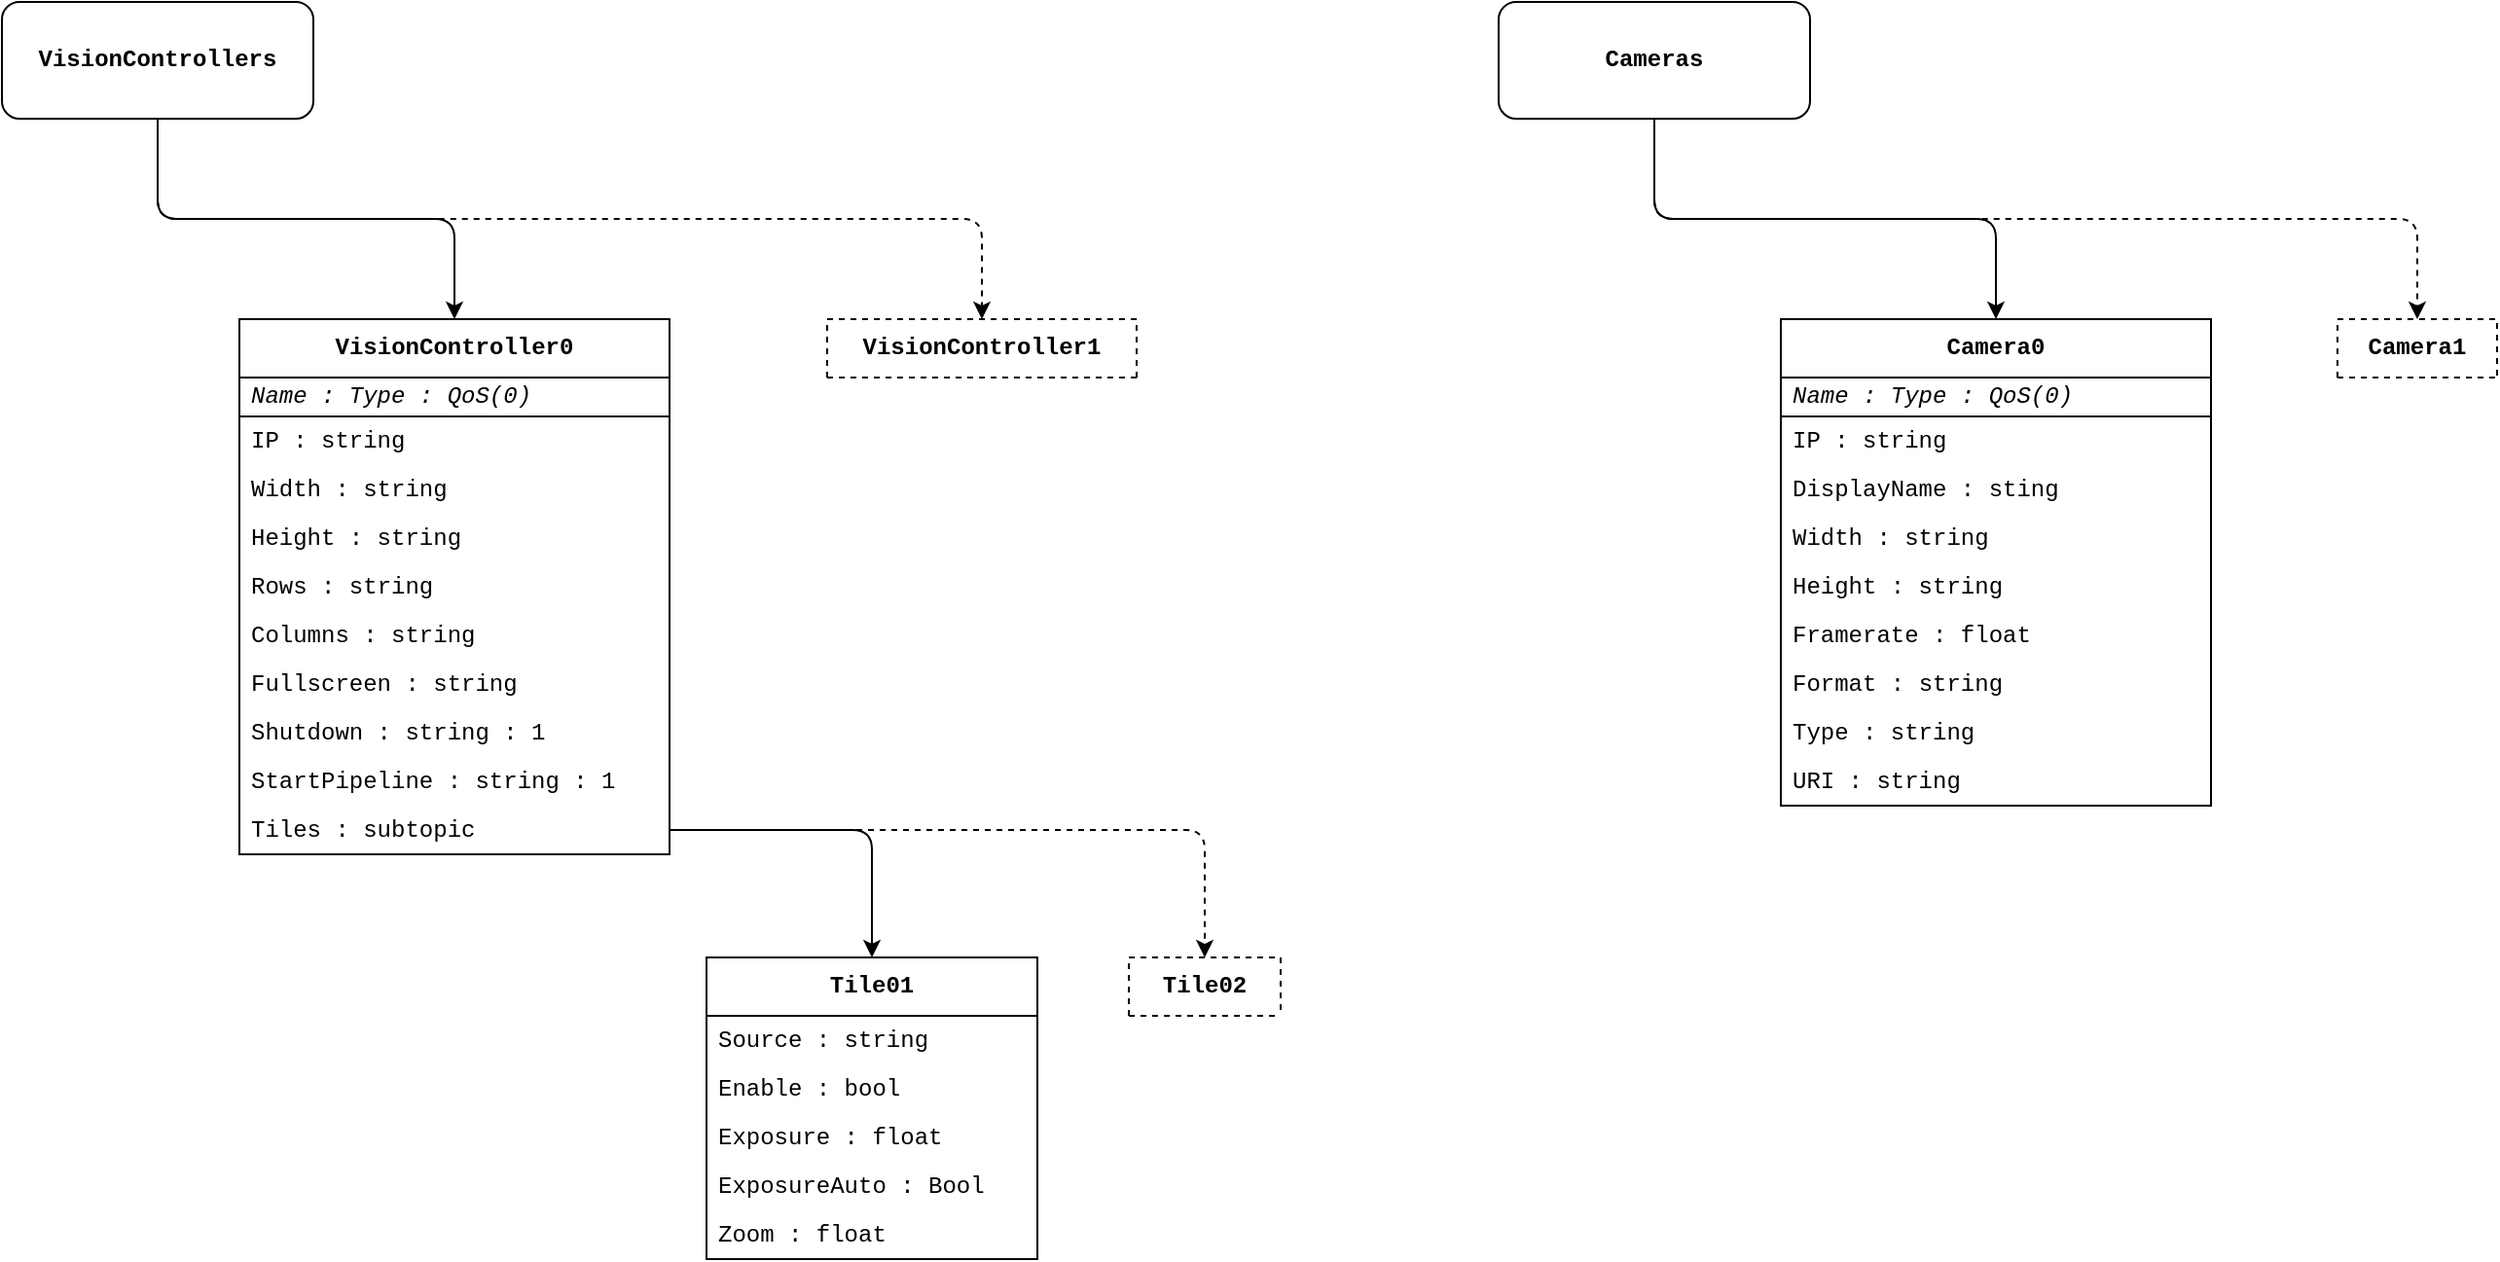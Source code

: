 <mxfile version="26.2.2">
  <diagram name="Page-1" id="keDIMJMIBa1YAYT9MNce">
    <mxGraphModel dx="3189" dy="1829" grid="0" gridSize="10" guides="1" tooltips="1" connect="1" arrows="1" fold="1" page="1" pageScale="1" pageWidth="850" pageHeight="1100" math="0" shadow="0">
      <root>
        <mxCell id="0" />
        <mxCell id="1" parent="0" />
        <mxCell id="Kqjzl2TDRlwjued_YIGv-12" style="edgeStyle=orthogonalEdgeStyle;rounded=1;orthogonalLoop=1;jettySize=auto;html=1;exitX=0.5;exitY=1;exitDx=0;exitDy=0;entryX=0.5;entryY=0;entryDx=0;entryDy=0;comic=0;fontFamily=Courier New;curved=0;" edge="1" parent="1" source="Kqjzl2TDRlwjued_YIGv-4" target="Kqjzl2TDRlwjued_YIGv-8">
          <mxGeometry relative="1" as="geometry" />
        </mxCell>
        <mxCell id="Kqjzl2TDRlwjued_YIGv-41" style="edgeStyle=orthogonalEdgeStyle;rounded=1;orthogonalLoop=1;jettySize=auto;html=1;exitX=0.5;exitY=1;exitDx=0;exitDy=0;entryX=0.5;entryY=0;entryDx=0;entryDy=0;dashed=1;curved=0;" edge="1" parent="1" source="Kqjzl2TDRlwjued_YIGv-4" target="Kqjzl2TDRlwjued_YIGv-28">
          <mxGeometry relative="1" as="geometry" />
        </mxCell>
        <mxCell id="Kqjzl2TDRlwjued_YIGv-4" value="&lt;b&gt;VisionControllers&lt;/b&gt;" style="rounded=1;whiteSpace=wrap;html=1;comic=0;jiggle=1;fontFamily=Courier New;enumerate=0;perimeter=rhombusPerimeter;" vertex="1" parent="1">
          <mxGeometry x="130" y="90" width="160" height="60" as="geometry" />
        </mxCell>
        <mxCell id="Kqjzl2TDRlwjued_YIGv-8" value="&lt;b&gt;VisionController0&lt;/b&gt;" style="swimlane;fontStyle=0;childLayout=stackLayout;horizontal=1;startSize=30;horizontalStack=0;resizeParent=1;resizeParentMax=0;resizeLast=0;collapsible=1;marginBottom=0;whiteSpace=wrap;html=1;comic=0;jiggle=1;enumerate=0;perimeter=rhombusPerimeter;arcSize=15;absoluteArcSize=0;fontFamily=Courier New;" vertex="1" parent="1">
          <mxGeometry x="252" y="253" width="221" height="275" as="geometry">
            <mxRectangle x="370" y="220" width="60" height="30" as="alternateBounds" />
          </mxGeometry>
        </mxCell>
        <mxCell id="Kqjzl2TDRlwjued_YIGv-18" value="&lt;i&gt;Name : Type : QoS(0)&lt;/i&gt;" style="text;strokeColor=default;fillColor=none;align=left;verticalAlign=middle;spacingLeft=4;spacingRight=4;overflow=hidden;points=[[0,0.5],[1,0.5]];portConstraint=eastwest;rotatable=0;whiteSpace=wrap;html=1;enumerate=0;comic=0;jiggle=1;perimeter=rhombusPerimeter;fontFamily=Courier New;" vertex="1" parent="Kqjzl2TDRlwjued_YIGv-8">
          <mxGeometry y="30" width="221" height="20" as="geometry" />
        </mxCell>
        <mxCell id="Kqjzl2TDRlwjued_YIGv-9" value="IP : string" style="text;strokeColor=none;fillColor=none;align=left;verticalAlign=middle;spacingLeft=4;spacingRight=4;overflow=hidden;points=[[0,0.5],[1,0.5]];portConstraint=eastwest;rotatable=0;whiteSpace=wrap;html=1;enumerate=0;comic=0;jiggle=1;perimeter=rhombusPerimeter;fontFamily=Courier New;" vertex="1" parent="Kqjzl2TDRlwjued_YIGv-8">
          <mxGeometry y="50" width="221" height="25" as="geometry" />
        </mxCell>
        <mxCell id="Kqjzl2TDRlwjued_YIGv-10" value="Width : string" style="text;strokeColor=none;fillColor=none;align=left;verticalAlign=middle;spacingLeft=4;spacingRight=4;overflow=hidden;points=[[0,0.5],[1,0.5]];portConstraint=eastwest;rotatable=0;whiteSpace=wrap;html=1;enumerate=0;comic=0;jiggle=1;perimeter=rhombusPerimeter;fontFamily=Courier New;" vertex="1" parent="Kqjzl2TDRlwjued_YIGv-8">
          <mxGeometry y="75" width="221" height="25" as="geometry" />
        </mxCell>
        <mxCell id="Kqjzl2TDRlwjued_YIGv-11" value="Height : string" style="text;strokeColor=none;fillColor=none;align=left;verticalAlign=middle;spacingLeft=4;spacingRight=4;overflow=hidden;points=[[0,0.5],[1,0.5]];portConstraint=eastwest;rotatable=0;whiteSpace=wrap;html=1;enumerate=0;comic=0;jiggle=1;perimeter=rhombusPerimeter;fontFamily=Courier New;" vertex="1" parent="Kqjzl2TDRlwjued_YIGv-8">
          <mxGeometry y="100" width="221" height="25" as="geometry" />
        </mxCell>
        <mxCell id="Kqjzl2TDRlwjued_YIGv-13" value="&lt;div&gt;&lt;span style=&quot;background-color: transparent; color: light-dark(rgb(0, 0, 0), rgb(255, 255, 255));&quot;&gt;Rows&amp;nbsp;&lt;/span&gt;&lt;span style=&quot;background-color: transparent; color: light-dark(rgb(0, 0, 0), rgb(255, 255, 255));&quot;&gt;: string&lt;/span&gt;&lt;/div&gt;" style="text;strokeColor=none;fillColor=none;align=left;verticalAlign=middle;spacingLeft=4;spacingRight=4;overflow=hidden;points=[[0,0.5],[1,0.5]];portConstraint=eastwest;rotatable=0;whiteSpace=wrap;html=1;enumerate=0;comic=0;jiggle=1;perimeter=rhombusPerimeter;fontFamily=Courier New;" vertex="1" parent="Kqjzl2TDRlwjued_YIGv-8">
          <mxGeometry y="125" width="221" height="25" as="geometry" />
        </mxCell>
        <mxCell id="Kqjzl2TDRlwjued_YIGv-14" value="Columns : string" style="text;strokeColor=none;fillColor=none;align=left;verticalAlign=middle;spacingLeft=4;spacingRight=4;overflow=hidden;points=[[0,0.5],[1,0.5]];portConstraint=eastwest;rotatable=0;whiteSpace=wrap;html=1;enumerate=0;comic=0;jiggle=1;perimeter=rhombusPerimeter;fontFamily=Courier New;" vertex="1" parent="Kqjzl2TDRlwjued_YIGv-8">
          <mxGeometry y="150" width="221" height="25" as="geometry" />
        </mxCell>
        <mxCell id="Kqjzl2TDRlwjued_YIGv-15" value="Fullscreen : string" style="text;strokeColor=none;fillColor=none;align=left;verticalAlign=middle;spacingLeft=4;spacingRight=4;overflow=hidden;points=[[0,0.5],[1,0.5]];portConstraint=eastwest;rotatable=0;whiteSpace=wrap;html=1;enumerate=0;comic=0;jiggle=1;perimeter=rhombusPerimeter;fontFamily=Courier New;" vertex="1" parent="Kqjzl2TDRlwjued_YIGv-8">
          <mxGeometry y="175" width="221" height="25" as="geometry" />
        </mxCell>
        <mxCell id="Kqjzl2TDRlwjued_YIGv-16" value="Shutdown : string : 1" style="text;strokeColor=none;fillColor=none;align=left;verticalAlign=middle;spacingLeft=4;spacingRight=4;overflow=hidden;points=[[0,0.5],[1,0.5]];portConstraint=eastwest;rotatable=0;whiteSpace=wrap;html=1;enumerate=0;comic=0;jiggle=1;perimeter=rhombusPerimeter;fontFamily=Courier New;" vertex="1" parent="Kqjzl2TDRlwjued_YIGv-8">
          <mxGeometry y="200" width="221" height="25" as="geometry" />
        </mxCell>
        <mxCell id="Kqjzl2TDRlwjued_YIGv-17" value="StartPipeline : string : 1" style="text;strokeColor=none;fillColor=none;align=left;verticalAlign=middle;spacingLeft=4;spacingRight=4;overflow=hidden;points=[[0,0.5],[1,0.5]];portConstraint=eastwest;rotatable=0;whiteSpace=wrap;html=1;enumerate=0;comic=0;jiggle=1;perimeter=rhombusPerimeter;fontFamily=Courier New;" vertex="1" parent="Kqjzl2TDRlwjued_YIGv-8">
          <mxGeometry y="225" width="221" height="25" as="geometry" />
        </mxCell>
        <mxCell id="Kqjzl2TDRlwjued_YIGv-20" value="Tiles : subtopic" style="text;strokeColor=none;fillColor=none;align=left;verticalAlign=middle;spacingLeft=4;spacingRight=4;overflow=hidden;points=[[0,0.5],[1,0.5]];portConstraint=eastwest;rotatable=0;whiteSpace=wrap;html=1;enumerate=0;comic=0;jiggle=1;perimeter=rhombusPerimeter;fontFamily=Courier New;" vertex="1" parent="Kqjzl2TDRlwjued_YIGv-8">
          <mxGeometry y="250" width="221" height="25" as="geometry" />
        </mxCell>
        <mxCell id="Kqjzl2TDRlwjued_YIGv-22" value="Tile01" style="swimlane;fontStyle=1;childLayout=stackLayout;horizontal=1;startSize=30;horizontalStack=0;resizeParent=1;resizeParentMax=0;resizeLast=0;collapsible=1;marginBottom=0;whiteSpace=wrap;html=1;comic=0;fontFamily=Courier New;" vertex="1" parent="1">
          <mxGeometry x="492" y="581" width="170" height="155" as="geometry" />
        </mxCell>
        <mxCell id="Kqjzl2TDRlwjued_YIGv-23" value="Source : string" style="text;strokeColor=none;fillColor=none;align=left;verticalAlign=middle;spacingLeft=4;spacingRight=4;overflow=hidden;points=[[0,0.5],[1,0.5]];portConstraint=eastwest;rotatable=0;whiteSpace=wrap;html=1;comic=0;fontFamily=Courier New;" vertex="1" parent="Kqjzl2TDRlwjued_YIGv-22">
          <mxGeometry y="30" width="170" height="25" as="geometry" />
        </mxCell>
        <mxCell id="Kqjzl2TDRlwjued_YIGv-24" value="Enable : bool" style="text;strokeColor=none;fillColor=none;align=left;verticalAlign=middle;spacingLeft=4;spacingRight=4;overflow=hidden;points=[[0,0.5],[1,0.5]];portConstraint=eastwest;rotatable=0;whiteSpace=wrap;html=1;comic=0;fontFamily=Courier New;" vertex="1" parent="Kqjzl2TDRlwjued_YIGv-22">
          <mxGeometry y="55" width="170" height="25" as="geometry" />
        </mxCell>
        <mxCell id="Kqjzl2TDRlwjued_YIGv-25" value="Exposure : float" style="text;strokeColor=none;fillColor=none;align=left;verticalAlign=middle;spacingLeft=4;spacingRight=4;overflow=hidden;points=[[0,0.5],[1,0.5]];portConstraint=eastwest;rotatable=0;whiteSpace=wrap;html=1;comic=0;fontFamily=Courier New;" vertex="1" parent="Kqjzl2TDRlwjued_YIGv-22">
          <mxGeometry y="80" width="170" height="25" as="geometry" />
        </mxCell>
        <mxCell id="Kqjzl2TDRlwjued_YIGv-26" value="ExposureAuto : Bool" style="text;strokeColor=none;fillColor=none;align=left;verticalAlign=middle;spacingLeft=4;spacingRight=4;overflow=hidden;points=[[0,0.5],[1,0.5]];portConstraint=eastwest;rotatable=0;whiteSpace=wrap;html=1;comic=0;fontFamily=Courier New;" vertex="1" parent="Kqjzl2TDRlwjued_YIGv-22">
          <mxGeometry y="105" width="170" height="25" as="geometry" />
        </mxCell>
        <mxCell id="Kqjzl2TDRlwjued_YIGv-27" value="Zoom : float" style="text;strokeColor=none;fillColor=none;align=left;verticalAlign=middle;spacingLeft=4;spacingRight=4;overflow=hidden;points=[[0,0.5],[1,0.5]];portConstraint=eastwest;rotatable=0;whiteSpace=wrap;html=1;comic=0;fontFamily=Courier New;" vertex="1" parent="Kqjzl2TDRlwjued_YIGv-22">
          <mxGeometry y="130" width="170" height="25" as="geometry" />
        </mxCell>
        <mxCell id="Kqjzl2TDRlwjued_YIGv-21" style="edgeStyle=orthogonalEdgeStyle;rounded=1;orthogonalLoop=1;jettySize=auto;html=1;exitX=1;exitY=0.5;exitDx=0;exitDy=0;entryX=0.5;entryY=0;entryDx=0;entryDy=0;comic=0;fontFamily=Courier New;curved=0;" edge="1" parent="1" source="Kqjzl2TDRlwjued_YIGv-20" target="Kqjzl2TDRlwjued_YIGv-22">
          <mxGeometry relative="1" as="geometry">
            <mxPoint x="520" y="520" as="targetPoint" />
          </mxGeometry>
        </mxCell>
        <mxCell id="Kqjzl2TDRlwjued_YIGv-28" value="VisionController1" style="swimlane;fontStyle=1;childLayout=stackLayout;horizontal=1;startSize=30;horizontalStack=0;resizeParent=1;resizeParentMax=0;resizeLast=0;collapsible=1;marginBottom=0;whiteSpace=wrap;html=1;dashed=1;fontFamily=Courier New;" vertex="1" collapsed="1" parent="1">
          <mxGeometry x="554" y="253" width="159" height="30" as="geometry">
            <mxRectangle x="554" y="253" width="140" height="120" as="alternateBounds" />
          </mxGeometry>
        </mxCell>
        <mxCell id="Kqjzl2TDRlwjued_YIGv-29" value="Item 1" style="text;strokeColor=none;fillColor=none;align=left;verticalAlign=middle;spacingLeft=4;spacingRight=4;overflow=hidden;points=[[0,0.5],[1,0.5]];portConstraint=eastwest;rotatable=0;whiteSpace=wrap;html=1;" vertex="1" parent="Kqjzl2TDRlwjued_YIGv-28">
          <mxGeometry y="30" width="140" height="30" as="geometry" />
        </mxCell>
        <mxCell id="Kqjzl2TDRlwjued_YIGv-30" value="Item 2" style="text;strokeColor=none;fillColor=none;align=left;verticalAlign=middle;spacingLeft=4;spacingRight=4;overflow=hidden;points=[[0,0.5],[1,0.5]];portConstraint=eastwest;rotatable=0;whiteSpace=wrap;html=1;" vertex="1" parent="Kqjzl2TDRlwjued_YIGv-28">
          <mxGeometry y="60" width="140" height="30" as="geometry" />
        </mxCell>
        <mxCell id="Kqjzl2TDRlwjued_YIGv-31" value="Item 3" style="text;strokeColor=none;fillColor=none;align=left;verticalAlign=middle;spacingLeft=4;spacingRight=4;overflow=hidden;points=[[0,0.5],[1,0.5]];portConstraint=eastwest;rotatable=0;whiteSpace=wrap;html=1;" vertex="1" parent="Kqjzl2TDRlwjued_YIGv-28">
          <mxGeometry y="90" width="140" height="30" as="geometry" />
        </mxCell>
        <mxCell id="Kqjzl2TDRlwjued_YIGv-32" value="Tile02" style="swimlane;fontStyle=1;childLayout=stackLayout;horizontal=1;startSize=30;horizontalStack=0;resizeParent=1;resizeParentMax=0;resizeLast=0;collapsible=1;marginBottom=0;whiteSpace=wrap;html=1;comic=0;fontFamily=Courier New;dashed=1;" vertex="1" collapsed="1" parent="1">
          <mxGeometry x="709" y="581" width="78" height="30" as="geometry">
            <mxRectangle x="709" y="581" width="170" height="155" as="alternateBounds" />
          </mxGeometry>
        </mxCell>
        <mxCell id="Kqjzl2TDRlwjued_YIGv-33" value="Source : string" style="text;strokeColor=none;fillColor=none;align=left;verticalAlign=middle;spacingLeft=4;spacingRight=4;overflow=hidden;points=[[0,0.5],[1,0.5]];portConstraint=eastwest;rotatable=0;whiteSpace=wrap;html=1;comic=0;fontFamily=Courier New;" vertex="1" parent="Kqjzl2TDRlwjued_YIGv-32">
          <mxGeometry y="30" width="170" height="25" as="geometry" />
        </mxCell>
        <mxCell id="Kqjzl2TDRlwjued_YIGv-34" value="Enable : bool" style="text;strokeColor=none;fillColor=none;align=left;verticalAlign=middle;spacingLeft=4;spacingRight=4;overflow=hidden;points=[[0,0.5],[1,0.5]];portConstraint=eastwest;rotatable=0;whiteSpace=wrap;html=1;comic=0;fontFamily=Courier New;" vertex="1" parent="Kqjzl2TDRlwjued_YIGv-32">
          <mxGeometry y="55" width="170" height="25" as="geometry" />
        </mxCell>
        <mxCell id="Kqjzl2TDRlwjued_YIGv-35" value="Exposure : float" style="text;strokeColor=none;fillColor=none;align=left;verticalAlign=middle;spacingLeft=4;spacingRight=4;overflow=hidden;points=[[0,0.5],[1,0.5]];portConstraint=eastwest;rotatable=0;whiteSpace=wrap;html=1;comic=0;fontFamily=Courier New;" vertex="1" parent="Kqjzl2TDRlwjued_YIGv-32">
          <mxGeometry y="80" width="170" height="25" as="geometry" />
        </mxCell>
        <mxCell id="Kqjzl2TDRlwjued_YIGv-36" value="ExposureAuto : Bool" style="text;strokeColor=none;fillColor=none;align=left;verticalAlign=middle;spacingLeft=4;spacingRight=4;overflow=hidden;points=[[0,0.5],[1,0.5]];portConstraint=eastwest;rotatable=0;whiteSpace=wrap;html=1;comic=0;fontFamily=Courier New;" vertex="1" parent="Kqjzl2TDRlwjued_YIGv-32">
          <mxGeometry y="105" width="170" height="25" as="geometry" />
        </mxCell>
        <mxCell id="Kqjzl2TDRlwjued_YIGv-37" value="Zoom : float" style="text;strokeColor=none;fillColor=none;align=left;verticalAlign=middle;spacingLeft=4;spacingRight=4;overflow=hidden;points=[[0,0.5],[1,0.5]];portConstraint=eastwest;rotatable=0;whiteSpace=wrap;html=1;comic=0;fontFamily=Courier New;" vertex="1" parent="Kqjzl2TDRlwjued_YIGv-32">
          <mxGeometry y="130" width="170" height="25" as="geometry" />
        </mxCell>
        <mxCell id="Kqjzl2TDRlwjued_YIGv-38" style="edgeStyle=orthogonalEdgeStyle;rounded=1;orthogonalLoop=1;jettySize=auto;html=1;dashed=1;exitX=1;exitY=0.5;exitDx=0;exitDy=0;curved=0;" edge="1" parent="1" source="Kqjzl2TDRlwjued_YIGv-20" target="Kqjzl2TDRlwjued_YIGv-32">
          <mxGeometry relative="1" as="geometry">
            <mxPoint x="675" y="516" as="sourcePoint" />
          </mxGeometry>
        </mxCell>
        <mxCell id="Kqjzl2TDRlwjued_YIGv-54" style="edgeStyle=orthogonalEdgeStyle;rounded=1;orthogonalLoop=1;jettySize=auto;html=1;exitX=0.5;exitY=1;exitDx=0;exitDy=0;curved=0;" edge="1" parent="1" source="Kqjzl2TDRlwjued_YIGv-42" target="Kqjzl2TDRlwjued_YIGv-43">
          <mxGeometry relative="1" as="geometry" />
        </mxCell>
        <mxCell id="Kqjzl2TDRlwjued_YIGv-68" style="edgeStyle=orthogonalEdgeStyle;rounded=1;orthogonalLoop=1;jettySize=auto;html=1;exitX=0.5;exitY=1;exitDx=0;exitDy=0;dashed=1;curved=0;" edge="1" parent="1" source="Kqjzl2TDRlwjued_YIGv-42" target="Kqjzl2TDRlwjued_YIGv-56">
          <mxGeometry relative="1" as="geometry" />
        </mxCell>
        <mxCell id="Kqjzl2TDRlwjued_YIGv-42" value="&lt;b&gt;Cameras&lt;/b&gt;" style="rounded=1;whiteSpace=wrap;html=1;comic=0;jiggle=1;fontFamily=Courier New;enumerate=0;perimeter=rhombusPerimeter;" vertex="1" parent="1">
          <mxGeometry x="899" y="90" width="160" height="60" as="geometry" />
        </mxCell>
        <mxCell id="Kqjzl2TDRlwjued_YIGv-43" value="&lt;b&gt;Camera0&lt;/b&gt;" style="swimlane;fontStyle=0;childLayout=stackLayout;horizontal=1;startSize=30;horizontalStack=0;resizeParent=1;resizeParentMax=0;resizeLast=0;collapsible=1;marginBottom=0;whiteSpace=wrap;html=1;comic=0;jiggle=1;enumerate=0;perimeter=rhombusPerimeter;arcSize=15;absoluteArcSize=0;fontFamily=Courier New;" vertex="1" parent="1">
          <mxGeometry x="1044" y="253" width="221" height="250" as="geometry">
            <mxRectangle x="370" y="220" width="60" height="30" as="alternateBounds" />
          </mxGeometry>
        </mxCell>
        <mxCell id="Kqjzl2TDRlwjued_YIGv-44" value="&lt;i&gt;Name : Type : QoS(0)&lt;/i&gt;" style="text;strokeColor=default;fillColor=none;align=left;verticalAlign=middle;spacingLeft=4;spacingRight=4;overflow=hidden;points=[[0,0.5],[1,0.5]];portConstraint=eastwest;rotatable=0;whiteSpace=wrap;html=1;enumerate=0;comic=0;jiggle=1;perimeter=rhombusPerimeter;fontFamily=Courier New;" vertex="1" parent="Kqjzl2TDRlwjued_YIGv-43">
          <mxGeometry y="30" width="221" height="20" as="geometry" />
        </mxCell>
        <mxCell id="Kqjzl2TDRlwjued_YIGv-45" value="IP : string" style="text;strokeColor=none;fillColor=none;align=left;verticalAlign=middle;spacingLeft=4;spacingRight=4;overflow=hidden;points=[[0,0.5],[1,0.5]];portConstraint=eastwest;rotatable=0;whiteSpace=wrap;html=1;enumerate=0;comic=0;jiggle=1;perimeter=rhombusPerimeter;fontFamily=Courier New;" vertex="1" parent="Kqjzl2TDRlwjued_YIGv-43">
          <mxGeometry y="50" width="221" height="25" as="geometry" />
        </mxCell>
        <mxCell id="Kqjzl2TDRlwjued_YIGv-53" value="DisplayName : sting" style="text;strokeColor=none;fillColor=none;align=left;verticalAlign=middle;spacingLeft=4;spacingRight=4;overflow=hidden;points=[[0,0.5],[1,0.5]];portConstraint=eastwest;rotatable=0;whiteSpace=wrap;html=1;enumerate=0;comic=0;jiggle=1;perimeter=rhombusPerimeter;fontFamily=Courier New;" vertex="1" parent="Kqjzl2TDRlwjued_YIGv-43">
          <mxGeometry y="75" width="221" height="25" as="geometry" />
        </mxCell>
        <mxCell id="Kqjzl2TDRlwjued_YIGv-46" value="Width : string" style="text;strokeColor=none;fillColor=none;align=left;verticalAlign=middle;spacingLeft=4;spacingRight=4;overflow=hidden;points=[[0,0.5],[1,0.5]];portConstraint=eastwest;rotatable=0;whiteSpace=wrap;html=1;enumerate=0;comic=0;jiggle=1;perimeter=rhombusPerimeter;fontFamily=Courier New;" vertex="1" parent="Kqjzl2TDRlwjued_YIGv-43">
          <mxGeometry y="100" width="221" height="25" as="geometry" />
        </mxCell>
        <mxCell id="Kqjzl2TDRlwjued_YIGv-47" value="Height : string" style="text;strokeColor=none;fillColor=none;align=left;verticalAlign=middle;spacingLeft=4;spacingRight=4;overflow=hidden;points=[[0,0.5],[1,0.5]];portConstraint=eastwest;rotatable=0;whiteSpace=wrap;html=1;enumerate=0;comic=0;jiggle=1;perimeter=rhombusPerimeter;fontFamily=Courier New;" vertex="1" parent="Kqjzl2TDRlwjued_YIGv-43">
          <mxGeometry y="125" width="221" height="25" as="geometry" />
        </mxCell>
        <mxCell id="Kqjzl2TDRlwjued_YIGv-49" value="Framerate : float" style="text;strokeColor=none;fillColor=none;align=left;verticalAlign=middle;spacingLeft=4;spacingRight=4;overflow=hidden;points=[[0,0.5],[1,0.5]];portConstraint=eastwest;rotatable=0;whiteSpace=wrap;html=1;enumerate=0;comic=0;jiggle=1;perimeter=rhombusPerimeter;fontFamily=Courier New;" vertex="1" parent="Kqjzl2TDRlwjued_YIGv-43">
          <mxGeometry y="150" width="221" height="25" as="geometry" />
        </mxCell>
        <mxCell id="Kqjzl2TDRlwjued_YIGv-48" value="&lt;div&gt;&lt;span style=&quot;background-color: transparent; color: light-dark(rgb(0, 0, 0), rgb(255, 255, 255));&quot;&gt;Format&amp;nbsp;&lt;/span&gt;&lt;span style=&quot;background-color: transparent; color: light-dark(rgb(0, 0, 0), rgb(255, 255, 255));&quot;&gt;: string&lt;/span&gt;&lt;/div&gt;" style="text;strokeColor=none;fillColor=none;align=left;verticalAlign=middle;spacingLeft=4;spacingRight=4;overflow=hidden;points=[[0,0.5],[1,0.5]];portConstraint=eastwest;rotatable=0;whiteSpace=wrap;html=1;enumerate=0;comic=0;jiggle=1;perimeter=rhombusPerimeter;fontFamily=Courier New;" vertex="1" parent="Kqjzl2TDRlwjued_YIGv-43">
          <mxGeometry y="175" width="221" height="25" as="geometry" />
        </mxCell>
        <mxCell id="Kqjzl2TDRlwjued_YIGv-55" value="Type : string" style="text;strokeColor=none;fillColor=none;align=left;verticalAlign=middle;spacingLeft=4;spacingRight=4;overflow=hidden;points=[[0,0.5],[1,0.5]];portConstraint=eastwest;rotatable=0;whiteSpace=wrap;html=1;enumerate=0;comic=0;jiggle=1;perimeter=rhombusPerimeter;fontFamily=Courier New;" vertex="1" parent="Kqjzl2TDRlwjued_YIGv-43">
          <mxGeometry y="200" width="221" height="25" as="geometry" />
        </mxCell>
        <mxCell id="Kqjzl2TDRlwjued_YIGv-50" value="URI : string" style="text;strokeColor=none;fillColor=none;align=left;verticalAlign=middle;spacingLeft=4;spacingRight=4;overflow=hidden;points=[[0,0.5],[1,0.5]];portConstraint=eastwest;rotatable=0;whiteSpace=wrap;html=1;enumerate=0;comic=0;jiggle=1;perimeter=rhombusPerimeter;fontFamily=Courier New;" vertex="1" parent="Kqjzl2TDRlwjued_YIGv-43">
          <mxGeometry y="225" width="221" height="25" as="geometry" />
        </mxCell>
        <mxCell id="Kqjzl2TDRlwjued_YIGv-56" value="&lt;span&gt;Camera1&lt;/span&gt;" style="swimlane;fontStyle=1;childLayout=stackLayout;horizontal=1;startSize=30;horizontalStack=0;resizeParent=1;resizeParentMax=0;resizeLast=0;collapsible=1;marginBottom=0;whiteSpace=wrap;html=1;comic=0;jiggle=1;enumerate=0;perimeter=rhombusPerimeter;arcSize=15;absoluteArcSize=0;fontFamily=Courier New;dashed=1;" vertex="1" collapsed="1" parent="1">
          <mxGeometry x="1330" y="253" width="82" height="30" as="geometry">
            <mxRectangle x="1330" y="253" width="221" height="300" as="alternateBounds" />
          </mxGeometry>
        </mxCell>
        <mxCell id="Kqjzl2TDRlwjued_YIGv-57" value="&lt;i&gt;Name : Type : QoS(0)&lt;/i&gt;" style="text;strokeColor=default;fillColor=none;align=left;verticalAlign=middle;spacingLeft=4;spacingRight=4;overflow=hidden;points=[[0,0.5],[1,0.5]];portConstraint=eastwest;rotatable=0;whiteSpace=wrap;html=1;enumerate=0;comic=0;jiggle=1;perimeter=rhombusPerimeter;fontFamily=Courier New;" vertex="1" parent="Kqjzl2TDRlwjued_YIGv-56">
          <mxGeometry y="30" width="221" height="20" as="geometry" />
        </mxCell>
        <mxCell id="Kqjzl2TDRlwjued_YIGv-58" value="IP : string" style="text;strokeColor=none;fillColor=none;align=left;verticalAlign=middle;spacingLeft=4;spacingRight=4;overflow=hidden;points=[[0,0.5],[1,0.5]];portConstraint=eastwest;rotatable=0;whiteSpace=wrap;html=1;enumerate=0;comic=0;jiggle=1;perimeter=rhombusPerimeter;fontFamily=Courier New;" vertex="1" parent="Kqjzl2TDRlwjued_YIGv-56">
          <mxGeometry y="50" width="221" height="25" as="geometry" />
        </mxCell>
        <mxCell id="Kqjzl2TDRlwjued_YIGv-59" value="Type : string" style="text;strokeColor=none;fillColor=none;align=left;verticalAlign=middle;spacingLeft=4;spacingRight=4;overflow=hidden;points=[[0,0.5],[1,0.5]];portConstraint=eastwest;rotatable=0;whiteSpace=wrap;html=1;enumerate=0;comic=0;jiggle=1;perimeter=rhombusPerimeter;fontFamily=Courier New;" vertex="1" parent="Kqjzl2TDRlwjued_YIGv-56">
          <mxGeometry y="75" width="221" height="25" as="geometry" />
        </mxCell>
        <mxCell id="Kqjzl2TDRlwjued_YIGv-60" value="Width : string" style="text;strokeColor=none;fillColor=none;align=left;verticalAlign=middle;spacingLeft=4;spacingRight=4;overflow=hidden;points=[[0,0.5],[1,0.5]];portConstraint=eastwest;rotatable=0;whiteSpace=wrap;html=1;enumerate=0;comic=0;jiggle=1;perimeter=rhombusPerimeter;fontFamily=Courier New;" vertex="1" parent="Kqjzl2TDRlwjued_YIGv-56">
          <mxGeometry y="100" width="221" height="25" as="geometry" />
        </mxCell>
        <mxCell id="Kqjzl2TDRlwjued_YIGv-61" value="Height : string" style="text;strokeColor=none;fillColor=none;align=left;verticalAlign=middle;spacingLeft=4;spacingRight=4;overflow=hidden;points=[[0,0.5],[1,0.5]];portConstraint=eastwest;rotatable=0;whiteSpace=wrap;html=1;enumerate=0;comic=0;jiggle=1;perimeter=rhombusPerimeter;fontFamily=Courier New;" vertex="1" parent="Kqjzl2TDRlwjued_YIGv-56">
          <mxGeometry y="125" width="221" height="25" as="geometry" />
        </mxCell>
        <mxCell id="Kqjzl2TDRlwjued_YIGv-62" value="&lt;div&gt;&lt;span style=&quot;background-color: transparent; color: light-dark(rgb(0, 0, 0), rgb(255, 255, 255));&quot;&gt;Format&amp;nbsp;&lt;/span&gt;&lt;span style=&quot;background-color: transparent; color: light-dark(rgb(0, 0, 0), rgb(255, 255, 255));&quot;&gt;: string&lt;/span&gt;&lt;/div&gt;" style="text;strokeColor=none;fillColor=none;align=left;verticalAlign=middle;spacingLeft=4;spacingRight=4;overflow=hidden;points=[[0,0.5],[1,0.5]];portConstraint=eastwest;rotatable=0;whiteSpace=wrap;html=1;enumerate=0;comic=0;jiggle=1;perimeter=rhombusPerimeter;fontFamily=Courier New;" vertex="1" parent="Kqjzl2TDRlwjued_YIGv-56">
          <mxGeometry y="150" width="221" height="25" as="geometry" />
        </mxCell>
        <mxCell id="Kqjzl2TDRlwjued_YIGv-63" value="Framerate : float" style="text;strokeColor=none;fillColor=none;align=left;verticalAlign=middle;spacingLeft=4;spacingRight=4;overflow=hidden;points=[[0,0.5],[1,0.5]];portConstraint=eastwest;rotatable=0;whiteSpace=wrap;html=1;enumerate=0;comic=0;jiggle=1;perimeter=rhombusPerimeter;fontFamily=Courier New;" vertex="1" parent="Kqjzl2TDRlwjued_YIGv-56">
          <mxGeometry y="175" width="221" height="25" as="geometry" />
        </mxCell>
        <mxCell id="Kqjzl2TDRlwjued_YIGv-64" value="Zoom : float" style="text;strokeColor=none;fillColor=none;align=left;verticalAlign=middle;spacingLeft=4;spacingRight=4;overflow=hidden;points=[[0,0.5],[1,0.5]];portConstraint=eastwest;rotatable=0;whiteSpace=wrap;html=1;enumerate=0;comic=0;jiggle=1;perimeter=rhombusPerimeter;fontFamily=Courier New;" vertex="1" parent="Kqjzl2TDRlwjued_YIGv-56">
          <mxGeometry y="200" width="221" height="25" as="geometry" />
        </mxCell>
        <mxCell id="Kqjzl2TDRlwjued_YIGv-65" value="Exposure : float" style="text;strokeColor=none;fillColor=none;align=left;verticalAlign=middle;spacingLeft=4;spacingRight=4;overflow=hidden;points=[[0,0.5],[1,0.5]];portConstraint=eastwest;rotatable=0;whiteSpace=wrap;html=1;enumerate=0;comic=0;jiggle=1;perimeter=rhombusPerimeter;fontFamily=Courier New;" vertex="1" parent="Kqjzl2TDRlwjued_YIGv-56">
          <mxGeometry y="225" width="221" height="25" as="geometry" />
        </mxCell>
        <mxCell id="Kqjzl2TDRlwjued_YIGv-66" value="ExposureAuto : bool" style="text;strokeColor=none;fillColor=none;align=left;verticalAlign=middle;spacingLeft=4;spacingRight=4;overflow=hidden;points=[[0,0.5],[1,0.5]];portConstraint=eastwest;rotatable=0;whiteSpace=wrap;html=1;enumerate=0;comic=0;jiggle=1;perimeter=rhombusPerimeter;fontFamily=Courier New;" vertex="1" parent="Kqjzl2TDRlwjued_YIGv-56">
          <mxGeometry y="250" width="221" height="25" as="geometry" />
        </mxCell>
        <mxCell id="Kqjzl2TDRlwjued_YIGv-67" value="DisplayName : sting" style="text;strokeColor=none;fillColor=none;align=left;verticalAlign=middle;spacingLeft=4;spacingRight=4;overflow=hidden;points=[[0,0.5],[1,0.5]];portConstraint=eastwest;rotatable=0;whiteSpace=wrap;html=1;enumerate=0;comic=0;jiggle=1;perimeter=rhombusPerimeter;fontFamily=Courier New;" vertex="1" parent="Kqjzl2TDRlwjued_YIGv-56">
          <mxGeometry y="275" width="221" height="25" as="geometry" />
        </mxCell>
      </root>
    </mxGraphModel>
  </diagram>
</mxfile>
